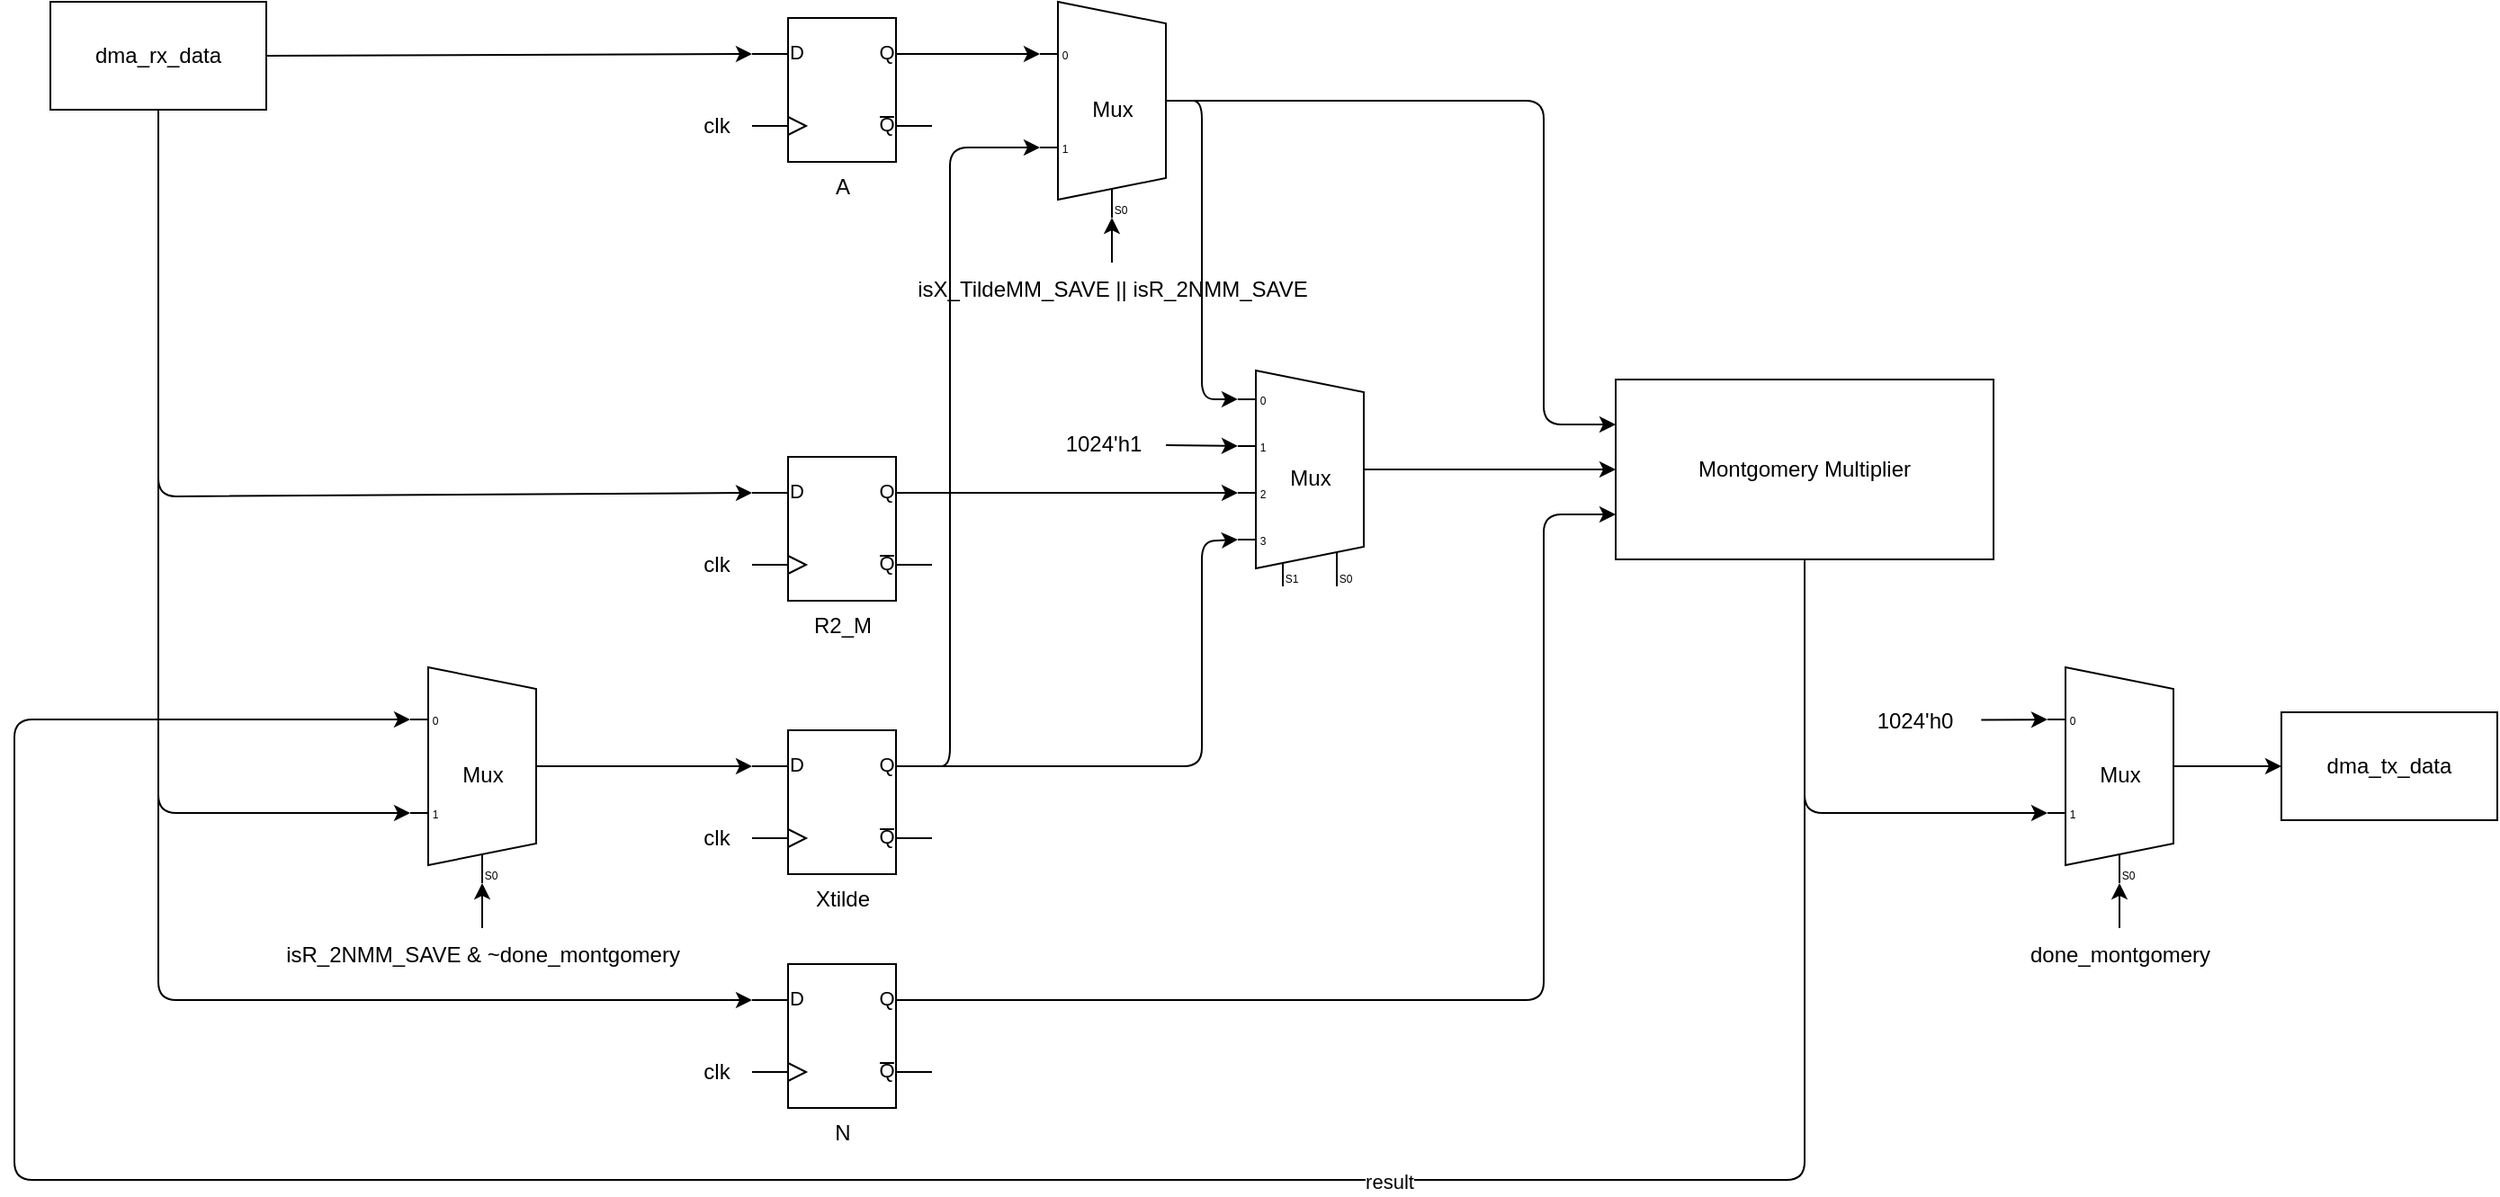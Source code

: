 <mxfile>
    <diagram id="f8PEtp2ch-t4LAg1M998" name="Page-1">
        <mxGraphModel dx="1853" dy="621" grid="1" gridSize="10" guides="1" tooltips="1" connect="1" arrows="1" fold="1" page="1" pageScale="1" pageWidth="850" pageHeight="1100" math="0" shadow="0">
            <root>
                <mxCell id="0"/>
                <mxCell id="1" parent="0"/>
                <mxCell id="36" style="edgeStyle=none;html=1;exitX=1;exitY=0.25;exitDx=0;exitDy=0;exitPerimeter=0;entryX=0;entryY=0.217;entryDx=0;entryDy=3;entryPerimeter=0;" edge="1" parent="1" source="3" target="34">
                    <mxGeometry relative="1" as="geometry"/>
                </mxCell>
                <mxCell id="3" value="A" style="verticalLabelPosition=bottom;shadow=0;dashed=0;align=center;html=1;verticalAlign=top;shape=mxgraph.electrical.logic_gates.d_type_flip-flop;" parent="1" vertex="1">
                    <mxGeometry x="-410" y="19" width="100" height="80" as="geometry"/>
                </mxCell>
                <mxCell id="4" value="clk" style="text;html=1;align=center;verticalAlign=middle;resizable=0;points=[];autosize=1;strokeColor=none;fillColor=none;" parent="1" vertex="1">
                    <mxGeometry x="-450" y="64" width="40" height="30" as="geometry"/>
                </mxCell>
                <mxCell id="35" style="edgeStyle=none;html=1;exitX=1;exitY=0.25;exitDx=0;exitDy=0;exitPerimeter=0;entryX=0;entryY=0.65;entryDx=0;entryDy=3;entryPerimeter=0;" edge="1" parent="1" source="5" target="34">
                    <mxGeometry relative="1" as="geometry">
                        <Array as="points">
                            <mxPoint x="-300" y="435"/>
                            <mxPoint x="-300" y="91"/>
                        </Array>
                    </mxGeometry>
                </mxCell>
                <mxCell id="45" style="edgeStyle=none;html=1;exitX=1;exitY=0.25;exitDx=0;exitDy=0;exitPerimeter=0;entryX=0;entryY=0.758;entryDx=0;entryDy=3;entryPerimeter=0;" edge="1" parent="1" source="5" target="40">
                    <mxGeometry relative="1" as="geometry">
                        <Array as="points">
                            <mxPoint x="-160" y="435"/>
                            <mxPoint x="-160" y="310"/>
                        </Array>
                    </mxGeometry>
                </mxCell>
                <mxCell id="5" value="Xtilde" style="verticalLabelPosition=bottom;shadow=0;dashed=0;align=center;html=1;verticalAlign=top;shape=mxgraph.electrical.logic_gates.d_type_flip-flop;" parent="1" vertex="1">
                    <mxGeometry x="-410" y="415" width="100" height="80" as="geometry"/>
                </mxCell>
                <mxCell id="6" value="clk" style="text;html=1;align=center;verticalAlign=middle;resizable=0;points=[];autosize=1;strokeColor=none;fillColor=none;" parent="1" vertex="1">
                    <mxGeometry x="-450" y="460" width="40" height="30" as="geometry"/>
                </mxCell>
                <mxCell id="44" style="edgeStyle=none;html=1;exitX=1;exitY=0.25;exitDx=0;exitDy=0;exitPerimeter=0;entryX=0;entryY=0.542;entryDx=0;entryDy=3;entryPerimeter=0;" edge="1" parent="1" source="11" target="40">
                    <mxGeometry relative="1" as="geometry"/>
                </mxCell>
                <mxCell id="11" value="R2_M" style="verticalLabelPosition=bottom;shadow=0;dashed=0;align=center;html=1;verticalAlign=top;shape=mxgraph.electrical.logic_gates.d_type_flip-flop;" parent="1" vertex="1">
                    <mxGeometry x="-410" y="263" width="100" height="80" as="geometry"/>
                </mxCell>
                <mxCell id="12" value="clk" style="text;html=1;align=center;verticalAlign=middle;resizable=0;points=[];autosize=1;strokeColor=none;fillColor=none;" parent="1" vertex="1">
                    <mxGeometry x="-450" y="308" width="40" height="30" as="geometry"/>
                </mxCell>
                <mxCell id="23" style="edgeStyle=none;html=1;exitX=1;exitY=0.25;exitDx=0;exitDy=0;exitPerimeter=0;entryX=0;entryY=0.75;entryDx=0;entryDy=0;" parent="1" source="13" target="15" edge="1">
                    <mxGeometry relative="1" as="geometry">
                        <Array as="points">
                            <mxPoint x="30" y="565"/>
                            <mxPoint x="30" y="295"/>
                        </Array>
                    </mxGeometry>
                </mxCell>
                <mxCell id="13" value="N" style="verticalLabelPosition=bottom;shadow=0;dashed=0;align=center;html=1;verticalAlign=top;shape=mxgraph.electrical.logic_gates.d_type_flip-flop;" parent="1" vertex="1">
                    <mxGeometry x="-410" y="545" width="100" height="80" as="geometry"/>
                </mxCell>
                <mxCell id="14" value="clk" style="text;html=1;align=center;verticalAlign=middle;resizable=0;points=[];autosize=1;strokeColor=none;fillColor=none;" parent="1" vertex="1">
                    <mxGeometry x="-450" y="590" width="40" height="30" as="geometry"/>
                </mxCell>
                <mxCell id="25" style="edgeStyle=none;html=1;entryX=0;entryY=0.217;entryDx=0;entryDy=3;entryPerimeter=0;" edge="1" parent="1" source="15" target="27">
                    <mxGeometry relative="1" as="geometry">
                        <mxPoint x="150" y="275" as="targetPoint"/>
                        <Array as="points">
                            <mxPoint x="175" y="665"/>
                            <mxPoint x="-820" y="665"/>
                            <mxPoint x="-820" y="409"/>
                        </Array>
                    </mxGeometry>
                </mxCell>
                <mxCell id="26" value="result" style="edgeLabel;html=1;align=center;verticalAlign=middle;resizable=0;points=[];" vertex="1" connectable="0" parent="25">
                    <mxGeometry x="-0.365" y="1" relative="1" as="geometry">
                        <mxPoint as="offset"/>
                    </mxGeometry>
                </mxCell>
                <mxCell id="55" style="edgeStyle=none;html=1;entryX=0;entryY=0.65;entryDx=0;entryDy=3;entryPerimeter=0;" edge="1" parent="1" source="15" target="52">
                    <mxGeometry relative="1" as="geometry">
                        <Array as="points">
                            <mxPoint x="175" y="461"/>
                        </Array>
                    </mxGeometry>
                </mxCell>
                <mxCell id="15" value="Montgomery Multiplier" style="whiteSpace=wrap;html=1;" parent="1" vertex="1">
                    <mxGeometry x="70" y="220" width="210" height="100" as="geometry"/>
                </mxCell>
                <mxCell id="19" style="edgeStyle=none;html=1;entryX=0;entryY=0.25;entryDx=0;entryDy=0;entryPerimeter=0;exitX=0.5;exitY=1;exitDx=0;exitDy=0;" parent="1" source="50" edge="1" target="13">
                    <mxGeometry relative="1" as="geometry">
                        <mxPoint x="-625" y="350" as="targetPoint"/>
                        <mxPoint x="-735.141" y="49" as="sourcePoint"/>
                        <Array as="points">
                            <mxPoint x="-740" y="565"/>
                        </Array>
                    </mxGeometry>
                </mxCell>
                <mxCell id="24" style="edgeStyle=none;html=1;entryX=0;entryY=0.25;entryDx=0;entryDy=0;entryPerimeter=0;exitX=0.5;exitY=1;exitDx=0;exitDy=0;" edge="1" parent="1" source="50" target="11">
                    <mxGeometry relative="1" as="geometry">
                        <mxPoint x="-735.63" y="51.4" as="sourcePoint"/>
                        <mxPoint x="-470" y="235" as="targetPoint"/>
                        <Array as="points">
                            <mxPoint x="-740" y="285"/>
                        </Array>
                    </mxGeometry>
                </mxCell>
                <mxCell id="30" style="edgeStyle=none;html=1;entryX=0;entryY=0.65;entryDx=0;entryDy=3;entryPerimeter=0;exitX=0.5;exitY=1;exitDx=0;exitDy=0;" edge="1" parent="1" source="50" target="27">
                    <mxGeometry relative="1" as="geometry">
                        <mxPoint x="-735.174" y="49" as="sourcePoint"/>
                        <Array as="points">
                            <mxPoint x="-740" y="461"/>
                        </Array>
                    </mxGeometry>
                </mxCell>
                <mxCell id="33" style="edgeStyle=none;html=1;entryX=0;entryY=0.25;entryDx=0;entryDy=0;entryPerimeter=0;exitX=1;exitY=0.5;exitDx=0;exitDy=0;" edge="1" parent="1" source="50" target="3">
                    <mxGeometry relative="1" as="geometry">
                        <mxPoint x="-690" y="34.692" as="sourcePoint"/>
                    </mxGeometry>
                </mxCell>
                <mxCell id="20" value="" style="edgeStyle=none;orthogonalLoop=1;jettySize=auto;html=1;entryX=0;entryY=0.5;entryDx=0;entryDy=0;exitX=1;exitY=0.5;exitDx=0;exitDy=-5;exitPerimeter=0;" parent="1" target="51" edge="1" source="52">
                    <mxGeometry width="100" relative="1" as="geometry">
                        <mxPoint x="420" y="440" as="sourcePoint"/>
                        <mxPoint x="538.11" y="440.93" as="targetPoint"/>
                        <Array as="points"/>
                    </mxGeometry>
                </mxCell>
                <mxCell id="29" style="edgeStyle=none;html=1;exitX=1;exitY=0.5;exitDx=0;exitDy=-5;exitPerimeter=0;entryX=0;entryY=0.25;entryDx=0;entryDy=0;entryPerimeter=0;" edge="1" parent="1" source="27" target="5">
                    <mxGeometry relative="1" as="geometry"/>
                </mxCell>
                <mxCell id="27" value="Mux" style="shadow=0;dashed=0;align=center;html=1;strokeWidth=1;shape=mxgraph.electrical.abstract.mux2;" vertex="1" parent="1">
                    <mxGeometry x="-600" y="380" width="80" height="120" as="geometry"/>
                </mxCell>
                <mxCell id="49" style="edgeStyle=none;html=1;entryX=0.375;entryY=1;entryDx=10;entryDy=0;entryPerimeter=0;" edge="1" parent="1" source="31" target="27">
                    <mxGeometry relative="1" as="geometry"/>
                </mxCell>
                <mxCell id="31" value="isR_2NMM_SAVE &amp;amp; ~done_montgomery" style="text;html=1;align=center;verticalAlign=middle;resizable=0;points=[];autosize=1;strokeColor=none;fillColor=none;" vertex="1" parent="1">
                    <mxGeometry x="-680" y="525" width="240" height="30" as="geometry"/>
                </mxCell>
                <mxCell id="39" style="edgeStyle=none;html=1;exitX=1;exitY=0.5;exitDx=0;exitDy=-5;exitPerimeter=0;entryX=0;entryY=0.25;entryDx=0;entryDy=0;" edge="1" parent="1" source="34" target="15">
                    <mxGeometry relative="1" as="geometry">
                        <Array as="points">
                            <mxPoint x="30" y="65"/>
                            <mxPoint x="30" y="245"/>
                        </Array>
                    </mxGeometry>
                </mxCell>
                <mxCell id="41" style="edgeStyle=none;html=1;entryX=0;entryY=0.108;entryDx=0;entryDy=3;entryPerimeter=0;exitX=1;exitY=0.5;exitDx=0;exitDy=-5;exitPerimeter=0;" edge="1" parent="1" source="34" target="40">
                    <mxGeometry relative="1" as="geometry">
                        <mxPoint x="-200" y="65" as="sourcePoint"/>
                        <Array as="points">
                            <mxPoint x="-160" y="65"/>
                            <mxPoint x="-160" y="231"/>
                        </Array>
                    </mxGeometry>
                </mxCell>
                <mxCell id="34" value="Mux" style="shadow=0;dashed=0;align=center;html=1;strokeWidth=1;shape=mxgraph.electrical.abstract.mux2;" vertex="1" parent="1">
                    <mxGeometry x="-250" y="10" width="80" height="120" as="geometry"/>
                </mxCell>
                <mxCell id="38" style="edgeStyle=none;html=1;entryX=0.375;entryY=1;entryDx=10;entryDy=0;entryPerimeter=0;" edge="1" parent="1" source="37" target="34">
                    <mxGeometry relative="1" as="geometry"/>
                </mxCell>
                <mxCell id="37" value="isX_TildeMM_SAVE || isR_2NMM_SAVE" style="text;html=1;align=center;verticalAlign=middle;resizable=0;points=[];autosize=1;strokeColor=none;fillColor=none;" vertex="1" parent="1">
                    <mxGeometry x="-330" y="155" width="240" height="30" as="geometry"/>
                </mxCell>
                <mxCell id="46" style="edgeStyle=none;html=1;exitX=1;exitY=0.5;exitDx=0;exitDy=-5;exitPerimeter=0;entryX=0;entryY=0.5;entryDx=0;entryDy=0;" edge="1" parent="1" source="40" target="15">
                    <mxGeometry relative="1" as="geometry"/>
                </mxCell>
                <mxCell id="40" value="Mux" style="shadow=0;dashed=0;align=center;html=1;strokeWidth=1;shape=mxgraph.electrical.abstract.mux2;selectorPins=2;" vertex="1" parent="1">
                    <mxGeometry x="-140" y="215" width="80" height="120" as="geometry"/>
                </mxCell>
                <mxCell id="43" style="edgeStyle=none;html=1;entryX=0;entryY=0.325;entryDx=0;entryDy=3;entryPerimeter=0;" edge="1" parent="1" source="42" target="40">
                    <mxGeometry relative="1" as="geometry"/>
                </mxCell>
                <mxCell id="42" value="1024'h1" style="text;html=1;align=center;verticalAlign=middle;resizable=0;points=[];autosize=1;strokeColor=none;fillColor=none;" vertex="1" parent="1">
                    <mxGeometry x="-250" y="241" width="70" height="30" as="geometry"/>
                </mxCell>
                <mxCell id="50" value="dma_rx_data" style="whiteSpace=wrap;html=1;" vertex="1" parent="1">
                    <mxGeometry x="-800" y="10" width="120" height="60" as="geometry"/>
                </mxCell>
                <mxCell id="51" value="dma_tx_data" style="whiteSpace=wrap;html=1;" vertex="1" parent="1">
                    <mxGeometry x="440" y="405" width="120" height="60" as="geometry"/>
                </mxCell>
                <mxCell id="52" value="Mux" style="shadow=0;dashed=0;align=center;html=1;strokeWidth=1;shape=mxgraph.electrical.abstract.mux2;" vertex="1" parent="1">
                    <mxGeometry x="310" y="380" width="80" height="120" as="geometry"/>
                </mxCell>
                <mxCell id="54" style="edgeStyle=none;html=1;entryX=0.375;entryY=1;entryDx=10;entryDy=0;entryPerimeter=0;" edge="1" parent="1" source="53" target="52">
                    <mxGeometry relative="1" as="geometry"/>
                </mxCell>
                <mxCell id="53" value="done_montgomery" style="text;html=1;align=center;verticalAlign=middle;resizable=0;points=[];autosize=1;strokeColor=none;fillColor=none;" vertex="1" parent="1">
                    <mxGeometry x="290" y="525" width="120" height="30" as="geometry"/>
                </mxCell>
                <mxCell id="57" style="edgeStyle=none;html=1;entryX=0;entryY=0.217;entryDx=0;entryDy=3;entryPerimeter=0;exitX=1.031;exitY=0.476;exitDx=0;exitDy=0;exitPerimeter=0;" edge="1" parent="1" source="56" target="52">
                    <mxGeometry relative="1" as="geometry">
                        <mxPoint x="305.0" y="409.75" as="sourcePoint"/>
                    </mxGeometry>
                </mxCell>
                <mxCell id="56" value="1024'h0" style="text;html=1;align=center;verticalAlign=middle;resizable=0;points=[];autosize=1;strokeColor=none;fillColor=none;" vertex="1" parent="1">
                    <mxGeometry x="201" y="395" width="70" height="30" as="geometry"/>
                </mxCell>
            </root>
        </mxGraphModel>
    </diagram>
</mxfile>
